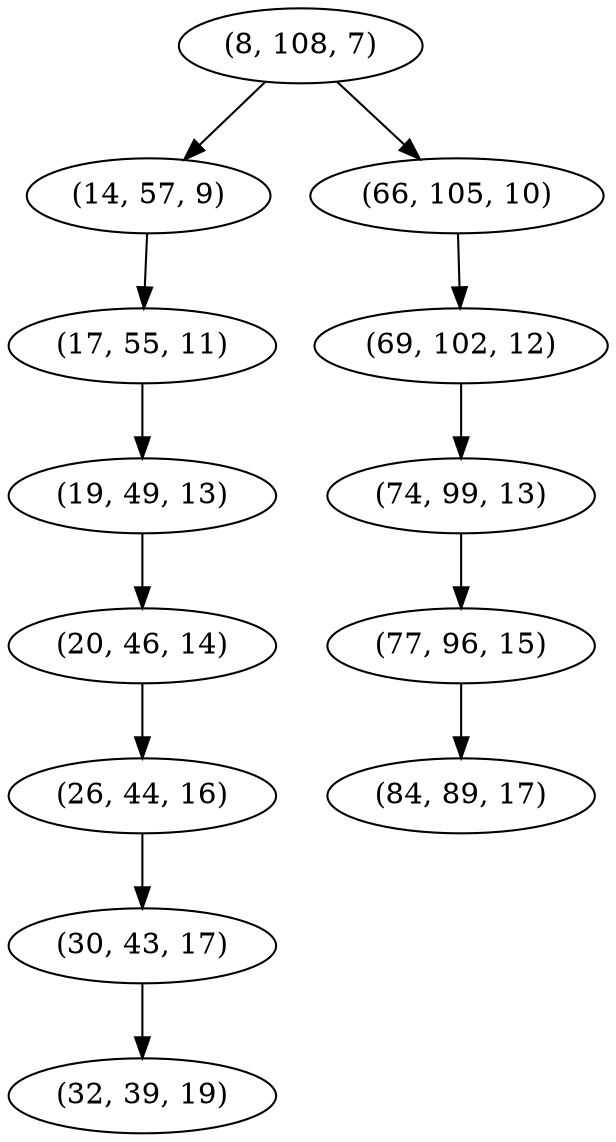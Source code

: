 digraph tree {
    "(8, 108, 7)";
    "(14, 57, 9)";
    "(17, 55, 11)";
    "(19, 49, 13)";
    "(20, 46, 14)";
    "(26, 44, 16)";
    "(30, 43, 17)";
    "(32, 39, 19)";
    "(66, 105, 10)";
    "(69, 102, 12)";
    "(74, 99, 13)";
    "(77, 96, 15)";
    "(84, 89, 17)";
    "(8, 108, 7)" -> "(14, 57, 9)";
    "(8, 108, 7)" -> "(66, 105, 10)";
    "(14, 57, 9)" -> "(17, 55, 11)";
    "(17, 55, 11)" -> "(19, 49, 13)";
    "(19, 49, 13)" -> "(20, 46, 14)";
    "(20, 46, 14)" -> "(26, 44, 16)";
    "(26, 44, 16)" -> "(30, 43, 17)";
    "(30, 43, 17)" -> "(32, 39, 19)";
    "(66, 105, 10)" -> "(69, 102, 12)";
    "(69, 102, 12)" -> "(74, 99, 13)";
    "(74, 99, 13)" -> "(77, 96, 15)";
    "(77, 96, 15)" -> "(84, 89, 17)";
}

